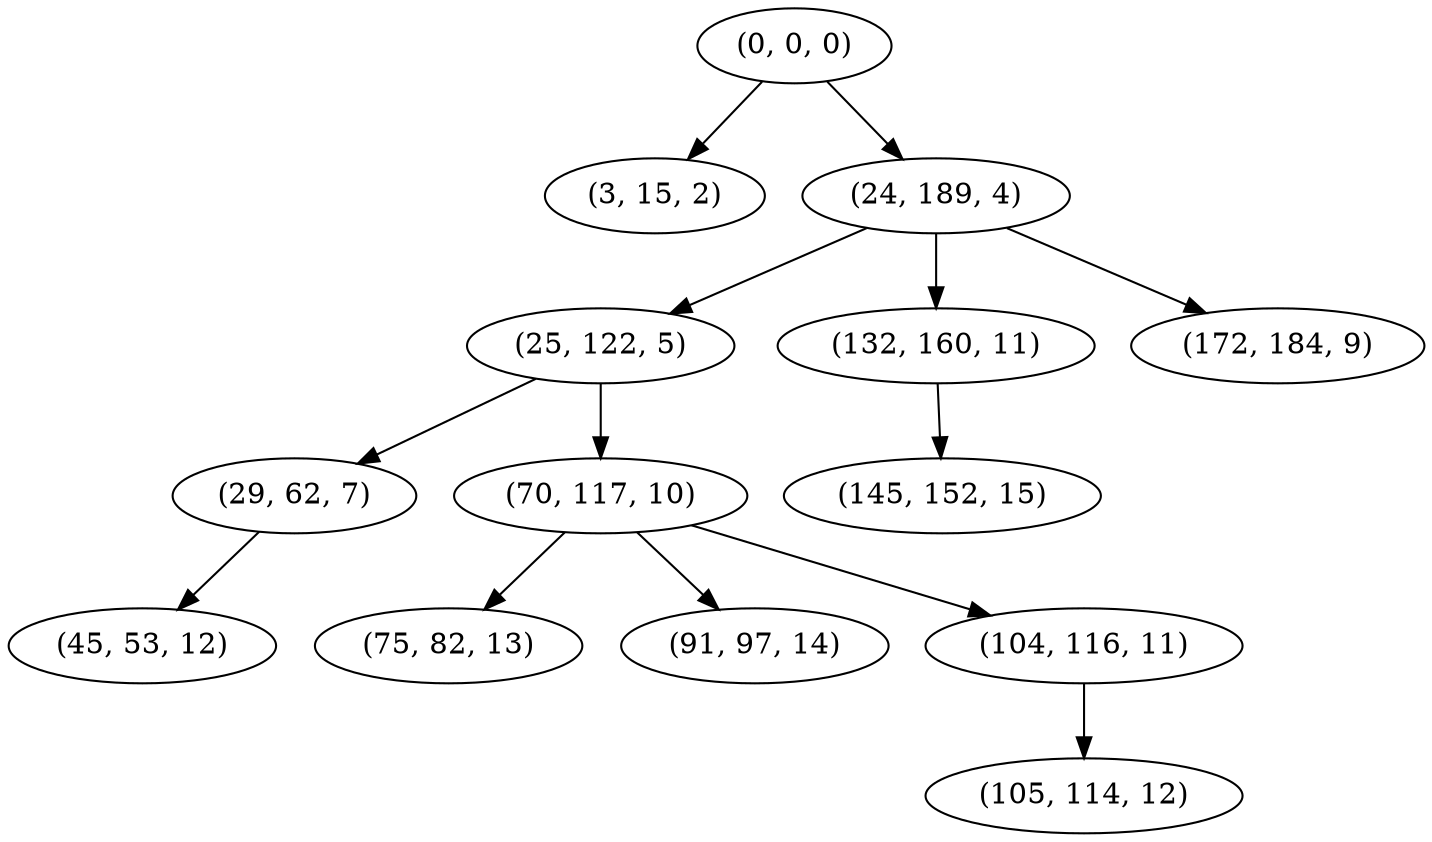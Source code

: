 digraph tree {
    "(0, 0, 0)";
    "(3, 15, 2)";
    "(24, 189, 4)";
    "(25, 122, 5)";
    "(29, 62, 7)";
    "(45, 53, 12)";
    "(70, 117, 10)";
    "(75, 82, 13)";
    "(91, 97, 14)";
    "(104, 116, 11)";
    "(105, 114, 12)";
    "(132, 160, 11)";
    "(145, 152, 15)";
    "(172, 184, 9)";
    "(0, 0, 0)" -> "(3, 15, 2)";
    "(0, 0, 0)" -> "(24, 189, 4)";
    "(24, 189, 4)" -> "(25, 122, 5)";
    "(24, 189, 4)" -> "(132, 160, 11)";
    "(24, 189, 4)" -> "(172, 184, 9)";
    "(25, 122, 5)" -> "(29, 62, 7)";
    "(25, 122, 5)" -> "(70, 117, 10)";
    "(29, 62, 7)" -> "(45, 53, 12)";
    "(70, 117, 10)" -> "(75, 82, 13)";
    "(70, 117, 10)" -> "(91, 97, 14)";
    "(70, 117, 10)" -> "(104, 116, 11)";
    "(104, 116, 11)" -> "(105, 114, 12)";
    "(132, 160, 11)" -> "(145, 152, 15)";
}
